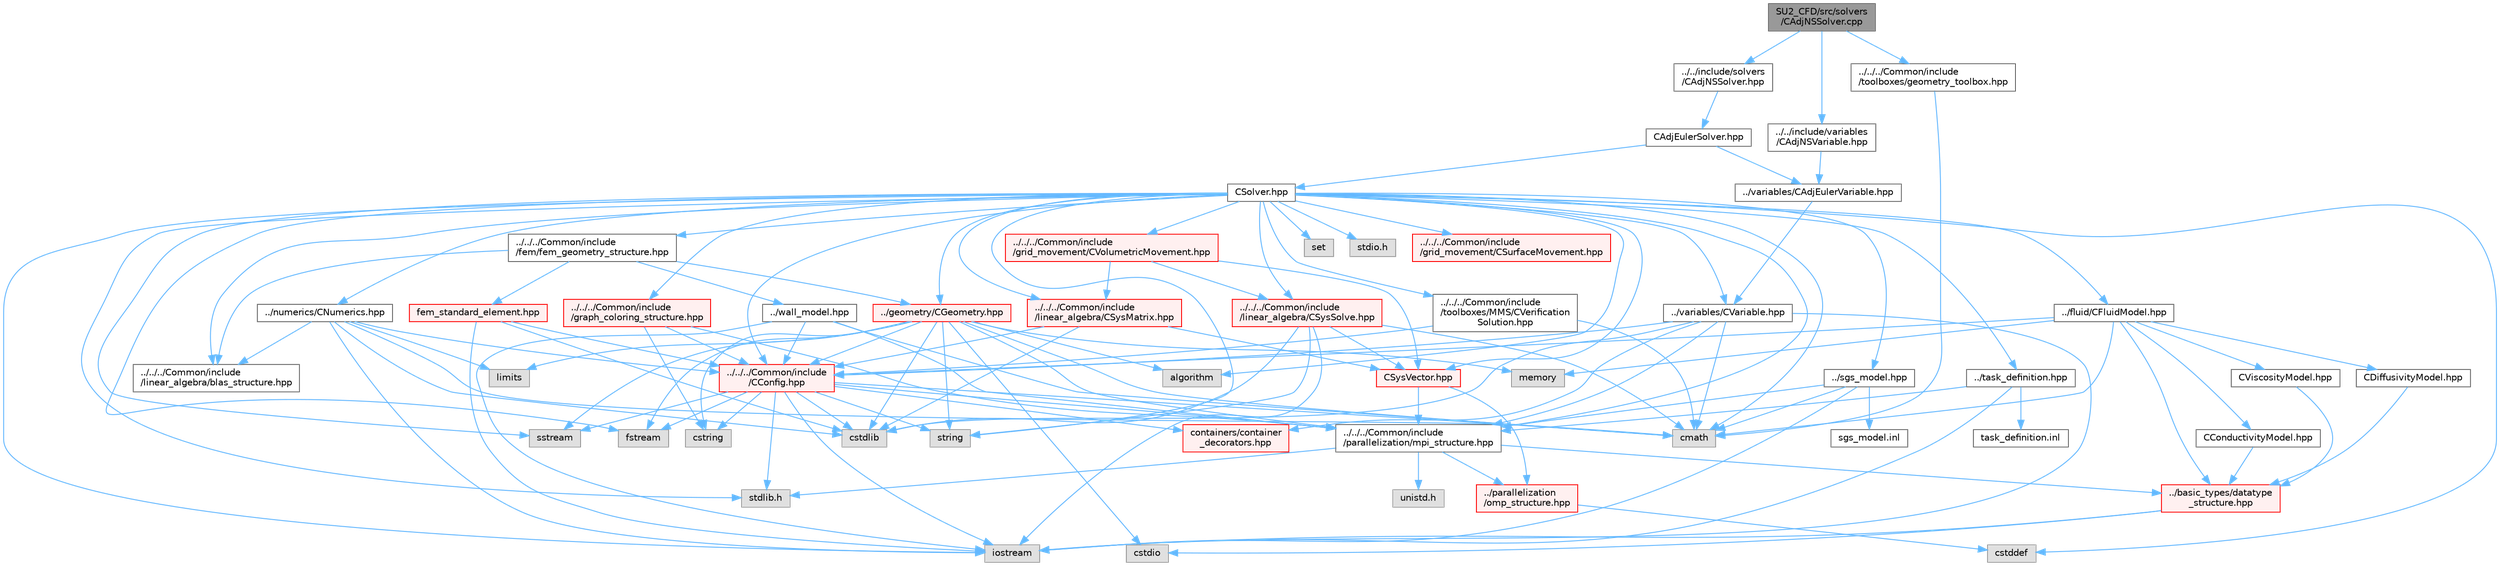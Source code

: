 digraph "SU2_CFD/src/solvers/CAdjNSSolver.cpp"
{
 // LATEX_PDF_SIZE
  bgcolor="transparent";
  edge [fontname=Helvetica,fontsize=10,labelfontname=Helvetica,labelfontsize=10];
  node [fontname=Helvetica,fontsize=10,shape=box,height=0.2,width=0.4];
  Node1 [id="Node000001",label="SU2_CFD/src/solvers\l/CAdjNSSolver.cpp",height=0.2,width=0.4,color="gray40", fillcolor="grey60", style="filled", fontcolor="black",tooltip="Main subroutines for solving Navier-Stokes adjoint problems."];
  Node1 -> Node2 [id="edge1_Node000001_Node000002",color="steelblue1",style="solid",tooltip=" "];
  Node2 [id="Node000002",label="../../include/solvers\l/CAdjNSSolver.hpp",height=0.2,width=0.4,color="grey40", fillcolor="white", style="filled",URL="$CAdjNSSolver_8hpp.html",tooltip="Headers of the CAdjNSSolver class."];
  Node2 -> Node3 [id="edge2_Node000002_Node000003",color="steelblue1",style="solid",tooltip=" "];
  Node3 [id="Node000003",label="CAdjEulerSolver.hpp",height=0.2,width=0.4,color="grey40", fillcolor="white", style="filled",URL="$CAdjEulerSolver_8hpp.html",tooltip="Headers of the CAdjEulerSolver class."];
  Node3 -> Node4 [id="edge3_Node000003_Node000004",color="steelblue1",style="solid",tooltip=" "];
  Node4 [id="Node000004",label="CSolver.hpp",height=0.2,width=0.4,color="grey40", fillcolor="white", style="filled",URL="$CSolver_8hpp.html",tooltip="Headers of the CSolver class which is inherited by all of the other solvers."];
  Node4 -> Node5 [id="edge4_Node000004_Node000005",color="steelblue1",style="solid",tooltip=" "];
  Node5 [id="Node000005",label="../../../Common/include\l/parallelization/mpi_structure.hpp",height=0.2,width=0.4,color="grey40", fillcolor="white", style="filled",URL="$mpi__structure_8hpp.html",tooltip="Headers of the mpi interface for generalized datatypes. The subroutines and functions are in the mpi_..."];
  Node5 -> Node6 [id="edge5_Node000005_Node000006",color="steelblue1",style="solid",tooltip=" "];
  Node6 [id="Node000006",label="stdlib.h",height=0.2,width=0.4,color="grey60", fillcolor="#E0E0E0", style="filled",tooltip=" "];
  Node5 -> Node7 [id="edge6_Node000005_Node000007",color="steelblue1",style="solid",tooltip=" "];
  Node7 [id="Node000007",label="../basic_types/datatype\l_structure.hpp",height=0.2,width=0.4,color="red", fillcolor="#FFF0F0", style="filled",URL="$datatype__structure_8hpp.html",tooltip="Headers for generalized datatypes, defines an interface for AD types."];
  Node7 -> Node8 [id="edge7_Node000007_Node000008",color="steelblue1",style="solid",tooltip=" "];
  Node8 [id="Node000008",label="iostream",height=0.2,width=0.4,color="grey60", fillcolor="#E0E0E0", style="filled",tooltip=" "];
  Node7 -> Node10 [id="edge8_Node000007_Node000010",color="steelblue1",style="solid",tooltip=" "];
  Node10 [id="Node000010",label="cstdio",height=0.2,width=0.4,color="grey60", fillcolor="#E0E0E0", style="filled",tooltip=" "];
  Node5 -> Node17 [id="edge9_Node000005_Node000017",color="steelblue1",style="solid",tooltip=" "];
  Node17 [id="Node000017",label="unistd.h",height=0.2,width=0.4,color="grey60", fillcolor="#E0E0E0", style="filled",tooltip=" "];
  Node5 -> Node14 [id="edge10_Node000005_Node000014",color="steelblue1",style="solid",tooltip=" "];
  Node14 [id="Node000014",label="../parallelization\l/omp_structure.hpp",height=0.2,width=0.4,color="red", fillcolor="#FFF0F0", style="filled",URL="$omp__structure_8hpp.html",tooltip="OpenMP interface header, provides compatibility functions if the code is built without OpenMP support..."];
  Node14 -> Node15 [id="edge11_Node000014_Node000015",color="steelblue1",style="solid",tooltip=" "];
  Node15 [id="Node000015",label="cstddef",height=0.2,width=0.4,color="grey60", fillcolor="#E0E0E0", style="filled",tooltip=" "];
  Node4 -> Node18 [id="edge12_Node000004_Node000018",color="steelblue1",style="solid",tooltip=" "];
  Node18 [id="Node000018",label="cmath",height=0.2,width=0.4,color="grey60", fillcolor="#E0E0E0", style="filled",tooltip=" "];
  Node4 -> Node15 [id="edge13_Node000004_Node000015",color="steelblue1",style="solid",tooltip=" "];
  Node4 -> Node19 [id="edge14_Node000004_Node000019",color="steelblue1",style="solid",tooltip=" "];
  Node19 [id="Node000019",label="string",height=0.2,width=0.4,color="grey60", fillcolor="#E0E0E0", style="filled",tooltip=" "];
  Node4 -> Node20 [id="edge15_Node000004_Node000020",color="steelblue1",style="solid",tooltip=" "];
  Node20 [id="Node000020",label="fstream",height=0.2,width=0.4,color="grey60", fillcolor="#E0E0E0", style="filled",tooltip=" "];
  Node4 -> Node21 [id="edge16_Node000004_Node000021",color="steelblue1",style="solid",tooltip=" "];
  Node21 [id="Node000021",label="sstream",height=0.2,width=0.4,color="grey60", fillcolor="#E0E0E0", style="filled",tooltip=" "];
  Node4 -> Node22 [id="edge17_Node000004_Node000022",color="steelblue1",style="solid",tooltip=" "];
  Node22 [id="Node000022",label="algorithm",height=0.2,width=0.4,color="grey60", fillcolor="#E0E0E0", style="filled",tooltip=" "];
  Node4 -> Node8 [id="edge18_Node000004_Node000008",color="steelblue1",style="solid",tooltip=" "];
  Node4 -> Node23 [id="edge19_Node000004_Node000023",color="steelblue1",style="solid",tooltip=" "];
  Node23 [id="Node000023",label="set",height=0.2,width=0.4,color="grey60", fillcolor="#E0E0E0", style="filled",tooltip=" "];
  Node4 -> Node6 [id="edge20_Node000004_Node000006",color="steelblue1",style="solid",tooltip=" "];
  Node4 -> Node24 [id="edge21_Node000004_Node000024",color="steelblue1",style="solid",tooltip=" "];
  Node24 [id="Node000024",label="stdio.h",height=0.2,width=0.4,color="grey60", fillcolor="#E0E0E0", style="filled",tooltip=" "];
  Node4 -> Node25 [id="edge22_Node000004_Node000025",color="steelblue1",style="solid",tooltip=" "];
  Node25 [id="Node000025",label="../fluid/CFluidModel.hpp",height=0.2,width=0.4,color="grey40", fillcolor="white", style="filled",URL="$CFluidModel_8hpp.html",tooltip="Defines the main fluid model class for thermophysical properties."];
  Node25 -> Node18 [id="edge23_Node000025_Node000018",color="steelblue1",style="solid",tooltip=" "];
  Node25 -> Node26 [id="edge24_Node000025_Node000026",color="steelblue1",style="solid",tooltip=" "];
  Node26 [id="Node000026",label="memory",height=0.2,width=0.4,color="grey60", fillcolor="#E0E0E0", style="filled",tooltip=" "];
  Node25 -> Node27 [id="edge25_Node000025_Node000027",color="steelblue1",style="solid",tooltip=" "];
  Node27 [id="Node000027",label="../../../Common/include\l/CConfig.hpp",height=0.2,width=0.4,color="red", fillcolor="#FFF0F0", style="filled",URL="$CConfig_8hpp.html",tooltip="All the information about the definition of the physical problem. The subroutines and functions are i..."];
  Node27 -> Node5 [id="edge26_Node000027_Node000005",color="steelblue1",style="solid",tooltip=" "];
  Node27 -> Node8 [id="edge27_Node000027_Node000008",color="steelblue1",style="solid",tooltip=" "];
  Node27 -> Node28 [id="edge28_Node000027_Node000028",color="steelblue1",style="solid",tooltip=" "];
  Node28 [id="Node000028",label="cstdlib",height=0.2,width=0.4,color="grey60", fillcolor="#E0E0E0", style="filled",tooltip=" "];
  Node27 -> Node20 [id="edge29_Node000027_Node000020",color="steelblue1",style="solid",tooltip=" "];
  Node27 -> Node21 [id="edge30_Node000027_Node000021",color="steelblue1",style="solid",tooltip=" "];
  Node27 -> Node19 [id="edge31_Node000027_Node000019",color="steelblue1",style="solid",tooltip=" "];
  Node27 -> Node29 [id="edge32_Node000027_Node000029",color="steelblue1",style="solid",tooltip=" "];
  Node29 [id="Node000029",label="cstring",height=0.2,width=0.4,color="grey60", fillcolor="#E0E0E0", style="filled",tooltip=" "];
  Node27 -> Node6 [id="edge33_Node000027_Node000006",color="steelblue1",style="solid",tooltip=" "];
  Node27 -> Node18 [id="edge34_Node000027_Node000018",color="steelblue1",style="solid",tooltip=" "];
  Node27 -> Node36 [id="edge35_Node000027_Node000036",color="steelblue1",style="solid",tooltip=" "];
  Node36 [id="Node000036",label="containers/container\l_decorators.hpp",height=0.2,width=0.4,color="red", fillcolor="#FFF0F0", style="filled",URL="$container__decorators_8hpp.html",tooltip="Collection of small classes that decorate C2DContainer to augment its functionality,..."];
  Node25 -> Node7 [id="edge36_Node000025_Node000007",color="steelblue1",style="solid",tooltip=" "];
  Node25 -> Node46 [id="edge37_Node000025_Node000046",color="steelblue1",style="solid",tooltip=" "];
  Node46 [id="Node000046",label="CConductivityModel.hpp",height=0.2,width=0.4,color="grey40", fillcolor="white", style="filled",URL="$CConductivityModel_8hpp.html",tooltip="Defines an interface class for thermal conductivity models."];
  Node46 -> Node7 [id="edge38_Node000046_Node000007",color="steelblue1",style="solid",tooltip=" "];
  Node25 -> Node47 [id="edge39_Node000025_Node000047",color="steelblue1",style="solid",tooltip=" "];
  Node47 [id="Node000047",label="CViscosityModel.hpp",height=0.2,width=0.4,color="grey40", fillcolor="white", style="filled",URL="$CViscosityModel_8hpp.html",tooltip="Interface class for defining laminar viscosity models."];
  Node47 -> Node7 [id="edge40_Node000047_Node000007",color="steelblue1",style="solid",tooltip=" "];
  Node25 -> Node48 [id="edge41_Node000025_Node000048",color="steelblue1",style="solid",tooltip=" "];
  Node48 [id="Node000048",label="CDiffusivityModel.hpp",height=0.2,width=0.4,color="grey40", fillcolor="white", style="filled",URL="$CDiffusivityModel_8hpp.html",tooltip="Interface class for defining mass diffusivity models."];
  Node48 -> Node7 [id="edge42_Node000048_Node000007",color="steelblue1",style="solid",tooltip=" "];
  Node4 -> Node49 [id="edge43_Node000004_Node000049",color="steelblue1",style="solid",tooltip=" "];
  Node49 [id="Node000049",label="../task_definition.hpp",height=0.2,width=0.4,color="grey40", fillcolor="white", style="filled",URL="$task__definition_8hpp.html",tooltip="Header of the task definition class for the SU2 solvers."];
  Node49 -> Node5 [id="edge44_Node000049_Node000005",color="steelblue1",style="solid",tooltip=" "];
  Node49 -> Node8 [id="edge45_Node000049_Node000008",color="steelblue1",style="solid",tooltip=" "];
  Node49 -> Node50 [id="edge46_Node000049_Node000050",color="steelblue1",style="solid",tooltip=" "];
  Node50 [id="Node000050",label="task_definition.inl",height=0.2,width=0.4,color="grey40", fillcolor="white", style="filled",URL="$task__definition_8inl.html",tooltip="In-Line subroutines of the task_definition.hpp file."];
  Node4 -> Node51 [id="edge47_Node000004_Node000051",color="steelblue1",style="solid",tooltip=" "];
  Node51 [id="Node000051",label="../numerics/CNumerics.hpp",height=0.2,width=0.4,color="grey40", fillcolor="white", style="filled",URL="$CNumerics_8hpp.html",tooltip="Declaration of the base numerics class, the implementation is in the CNumerics.cpp file."];
  Node51 -> Node18 [id="edge48_Node000051_Node000018",color="steelblue1",style="solid",tooltip=" "];
  Node51 -> Node8 [id="edge49_Node000051_Node000008",color="steelblue1",style="solid",tooltip=" "];
  Node51 -> Node52 [id="edge50_Node000051_Node000052",color="steelblue1",style="solid",tooltip=" "];
  Node52 [id="Node000052",label="limits",height=0.2,width=0.4,color="grey60", fillcolor="#E0E0E0", style="filled",tooltip=" "];
  Node51 -> Node28 [id="edge51_Node000051_Node000028",color="steelblue1",style="solid",tooltip=" "];
  Node51 -> Node27 [id="edge52_Node000051_Node000027",color="steelblue1",style="solid",tooltip=" "];
  Node51 -> Node53 [id="edge53_Node000051_Node000053",color="steelblue1",style="solid",tooltip=" "];
  Node53 [id="Node000053",label="../../../Common/include\l/linear_algebra/blas_structure.hpp",height=0.2,width=0.4,color="grey40", fillcolor="white", style="filled",URL="$blas__structure_8hpp.html",tooltip="Include files and headers of the functions for matrix and vector operations, which are typically foun..."];
  Node4 -> Node54 [id="edge54_Node000004_Node000054",color="steelblue1",style="solid",tooltip=" "];
  Node54 [id="Node000054",label="../sgs_model.hpp",height=0.2,width=0.4,color="grey40", fillcolor="white", style="filled",URL="$sgs__model_8hpp.html",tooltip="Headers of the LES subgrid scale models of the SU2 solvers."];
  Node54 -> Node5 [id="edge55_Node000054_Node000005",color="steelblue1",style="solid",tooltip=" "];
  Node54 -> Node8 [id="edge56_Node000054_Node000008",color="steelblue1",style="solid",tooltip=" "];
  Node54 -> Node18 [id="edge57_Node000054_Node000018",color="steelblue1",style="solid",tooltip=" "];
  Node54 -> Node55 [id="edge58_Node000054_Node000055",color="steelblue1",style="solid",tooltip=" "];
  Node55 [id="Node000055",label="sgs_model.inl",height=0.2,width=0.4,color="grey40", fillcolor="white", style="filled",URL="$sgs__model_8inl.html",tooltip="In-Line subroutines of the sgs_model.hpp file."];
  Node4 -> Node56 [id="edge59_Node000004_Node000056",color="steelblue1",style="solid",tooltip=" "];
  Node56 [id="Node000056",label="../../../Common/include\l/fem/fem_geometry_structure.hpp",height=0.2,width=0.4,color="grey40", fillcolor="white", style="filled",URL="$fem__geometry__structure_8hpp.html",tooltip="Headers of the main subroutines for creating the geometrical structure for the FEM solver...."];
  Node56 -> Node57 [id="edge60_Node000056_Node000057",color="steelblue1",style="solid",tooltip=" "];
  Node57 [id="Node000057",label="../geometry/CGeometry.hpp",height=0.2,width=0.4,color="red", fillcolor="#FFF0F0", style="filled",URL="$CGeometry_8hpp.html",tooltip="Headers of the main subroutines for creating the geometrical structure. The subroutines and functions..."];
  Node57 -> Node52 [id="edge61_Node000057_Node000052",color="steelblue1",style="solid",tooltip=" "];
  Node57 -> Node5 [id="edge62_Node000057_Node000005",color="steelblue1",style="solid",tooltip=" "];
  Node57 -> Node19 [id="edge63_Node000057_Node000019",color="steelblue1",style="solid",tooltip=" "];
  Node57 -> Node20 [id="edge64_Node000057_Node000020",color="steelblue1",style="solid",tooltip=" "];
  Node57 -> Node21 [id="edge65_Node000057_Node000021",color="steelblue1",style="solid",tooltip=" "];
  Node57 -> Node18 [id="edge66_Node000057_Node000018",color="steelblue1",style="solid",tooltip=" "];
  Node57 -> Node22 [id="edge67_Node000057_Node000022",color="steelblue1",style="solid",tooltip=" "];
  Node57 -> Node29 [id="edge68_Node000057_Node000029",color="steelblue1",style="solid",tooltip=" "];
  Node57 -> Node10 [id="edge69_Node000057_Node000010",color="steelblue1",style="solid",tooltip=" "];
  Node57 -> Node28 [id="edge70_Node000057_Node000028",color="steelblue1",style="solid",tooltip=" "];
  Node57 -> Node26 [id="edge71_Node000057_Node000026",color="steelblue1",style="solid",tooltip=" "];
  Node57 -> Node27 [id="edge72_Node000057_Node000027",color="steelblue1",style="solid",tooltip=" "];
  Node56 -> Node74 [id="edge73_Node000056_Node000074",color="steelblue1",style="solid",tooltip=" "];
  Node74 [id="Node000074",label="fem_standard_element.hpp",height=0.2,width=0.4,color="red", fillcolor="#FFF0F0", style="filled",URL="$fem__standard__element_8hpp.html",tooltip="Headers of the main functions for the FEM standard elements. The functions are in the fem_standard_el..."];
  Node74 -> Node8 [id="edge74_Node000074_Node000008",color="steelblue1",style="solid",tooltip=" "];
  Node74 -> Node28 [id="edge75_Node000074_Node000028",color="steelblue1",style="solid",tooltip=" "];
  Node74 -> Node27 [id="edge76_Node000074_Node000027",color="steelblue1",style="solid",tooltip=" "];
  Node56 -> Node75 [id="edge77_Node000056_Node000075",color="steelblue1",style="solid",tooltip=" "];
  Node75 [id="Node000075",label="../wall_model.hpp",height=0.2,width=0.4,color="grey40", fillcolor="white", style="filled",URL="$wall__model_8hpp.html",tooltip="Headers for the wall model functions for large eddy simulations."];
  Node75 -> Node5 [id="edge78_Node000075_Node000005",color="steelblue1",style="solid",tooltip=" "];
  Node75 -> Node27 [id="edge79_Node000075_Node000027",color="steelblue1",style="solid",tooltip=" "];
  Node75 -> Node8 [id="edge80_Node000075_Node000008",color="steelblue1",style="solid",tooltip=" "];
  Node75 -> Node18 [id="edge81_Node000075_Node000018",color="steelblue1",style="solid",tooltip=" "];
  Node56 -> Node53 [id="edge82_Node000056_Node000053",color="steelblue1",style="solid",tooltip=" "];
  Node4 -> Node57 [id="edge83_Node000004_Node000057",color="steelblue1",style="solid",tooltip=" "];
  Node4 -> Node27 [id="edge84_Node000004_Node000027",color="steelblue1",style="solid",tooltip=" "];
  Node4 -> Node76 [id="edge85_Node000004_Node000076",color="steelblue1",style="solid",tooltip=" "];
  Node76 [id="Node000076",label="../../../Common/include\l/linear_algebra/CSysMatrix.hpp",height=0.2,width=0.4,color="red", fillcolor="#FFF0F0", style="filled",URL="$CSysMatrix_8hpp.html",tooltip="Declaration of the block-sparse matrix class. The implemtation is in CSysMatrix.cpp."];
  Node76 -> Node27 [id="edge86_Node000076_Node000027",color="steelblue1",style="solid",tooltip=" "];
  Node76 -> Node77 [id="edge87_Node000076_Node000077",color="steelblue1",style="solid",tooltip=" "];
  Node77 [id="Node000077",label="CSysVector.hpp",height=0.2,width=0.4,color="red", fillcolor="#FFF0F0", style="filled",URL="$CSysVector_8hpp.html",tooltip="Declararion and inlines of the vector class used in the solution of large, distributed,..."];
  Node77 -> Node5 [id="edge88_Node000077_Node000005",color="steelblue1",style="solid",tooltip=" "];
  Node77 -> Node14 [id="edge89_Node000077_Node000014",color="steelblue1",style="solid",tooltip=" "];
  Node76 -> Node28 [id="edge90_Node000076_Node000028",color="steelblue1",style="solid",tooltip=" "];
  Node4 -> Node77 [id="edge91_Node000004_Node000077",color="steelblue1",style="solid",tooltip=" "];
  Node4 -> Node80 [id="edge92_Node000004_Node000080",color="steelblue1",style="solid",tooltip=" "];
  Node80 [id="Node000080",label="../../../Common/include\l/linear_algebra/CSysSolve.hpp",height=0.2,width=0.4,color="red", fillcolor="#FFF0F0", style="filled",URL="$CSysSolve_8hpp.html",tooltip="Headers for the classes related to linear solvers (CG, FGMRES, etc) The subroutines and functions are..."];
  Node80 -> Node18 [id="edge93_Node000080_Node000018",color="steelblue1",style="solid",tooltip=" "];
  Node80 -> Node8 [id="edge94_Node000080_Node000008",color="steelblue1",style="solid",tooltip=" "];
  Node80 -> Node28 [id="edge95_Node000080_Node000028",color="steelblue1",style="solid",tooltip=" "];
  Node80 -> Node19 [id="edge96_Node000080_Node000019",color="steelblue1",style="solid",tooltip=" "];
  Node80 -> Node77 [id="edge97_Node000080_Node000077",color="steelblue1",style="solid",tooltip=" "];
  Node4 -> Node82 [id="edge98_Node000004_Node000082",color="steelblue1",style="solid",tooltip=" "];
  Node82 [id="Node000082",label="../../../Common/include\l/grid_movement/CSurfaceMovement.hpp",height=0.2,width=0.4,color="red", fillcolor="#FFF0F0", style="filled",URL="$CSurfaceMovement_8hpp.html",tooltip="Headers of the CSurfaceMovement class."];
  Node4 -> Node86 [id="edge99_Node000004_Node000086",color="steelblue1",style="solid",tooltip=" "];
  Node86 [id="Node000086",label="../../../Common/include\l/grid_movement/CVolumetricMovement.hpp",height=0.2,width=0.4,color="red", fillcolor="#FFF0F0", style="filled",URL="$CVolumetricMovement_8hpp.html",tooltip="Headers of the CVolumetricMovement class."];
  Node86 -> Node76 [id="edge100_Node000086_Node000076",color="steelblue1",style="solid",tooltip=" "];
  Node86 -> Node77 [id="edge101_Node000086_Node000077",color="steelblue1",style="solid",tooltip=" "];
  Node86 -> Node80 [id="edge102_Node000086_Node000080",color="steelblue1",style="solid",tooltip=" "];
  Node4 -> Node53 [id="edge103_Node000004_Node000053",color="steelblue1",style="solid",tooltip=" "];
  Node4 -> Node87 [id="edge104_Node000004_Node000087",color="steelblue1",style="solid",tooltip=" "];
  Node87 [id="Node000087",label="../../../Common/include\l/graph_coloring_structure.hpp",height=0.2,width=0.4,color="red", fillcolor="#FFF0F0", style="filled",URL="$graph__coloring__structure_8hpp.html",tooltip="Include files and headers of the functions to carry out a coloring of a given graph...."];
  Node87 -> Node5 [id="edge105_Node000087_Node000005",color="steelblue1",style="solid",tooltip=" "];
  Node87 -> Node27 [id="edge106_Node000087_Node000027",color="steelblue1",style="solid",tooltip=" "];
  Node87 -> Node29 [id="edge107_Node000087_Node000029",color="steelblue1",style="solid",tooltip=" "];
  Node4 -> Node88 [id="edge108_Node000004_Node000088",color="steelblue1",style="solid",tooltip=" "];
  Node88 [id="Node000088",label="../../../Common/include\l/toolboxes/MMS/CVerification\lSolution.hpp",height=0.2,width=0.4,color="grey40", fillcolor="white", style="filled",URL="$CVerificationSolution_8hpp.html",tooltip="Header file for the base class CVerificationSolution. The implementations are in the CVerificationSol..."];
  Node88 -> Node18 [id="edge109_Node000088_Node000018",color="steelblue1",style="solid",tooltip=" "];
  Node88 -> Node27 [id="edge110_Node000088_Node000027",color="steelblue1",style="solid",tooltip=" "];
  Node4 -> Node89 [id="edge111_Node000004_Node000089",color="steelblue1",style="solid",tooltip=" "];
  Node89 [id="Node000089",label="../variables/CVariable.hpp",height=0.2,width=0.4,color="grey40", fillcolor="white", style="filled",URL="$CVariable_8hpp.html",tooltip="Declaration and inlines of the parent class for defining problem variables, function definitions in f..."];
  Node89 -> Node5 [id="edge112_Node000089_Node000005",color="steelblue1",style="solid",tooltip=" "];
  Node89 -> Node18 [id="edge113_Node000089_Node000018",color="steelblue1",style="solid",tooltip=" "];
  Node89 -> Node8 [id="edge114_Node000089_Node000008",color="steelblue1",style="solid",tooltip=" "];
  Node89 -> Node28 [id="edge115_Node000089_Node000028",color="steelblue1",style="solid",tooltip=" "];
  Node89 -> Node27 [id="edge116_Node000089_Node000027",color="steelblue1",style="solid",tooltip=" "];
  Node89 -> Node36 [id="edge117_Node000089_Node000036",color="steelblue1",style="solid",tooltip=" "];
  Node3 -> Node90 [id="edge118_Node000003_Node000090",color="steelblue1",style="solid",tooltip=" "];
  Node90 [id="Node000090",label="../variables/CAdjEulerVariable.hpp",height=0.2,width=0.4,color="grey40", fillcolor="white", style="filled",URL="$CAdjEulerVariable_8hpp.html",tooltip="Main class for defining the variables of the adjoint Euler solver."];
  Node90 -> Node89 [id="edge119_Node000090_Node000089",color="steelblue1",style="solid",tooltip=" "];
  Node1 -> Node91 [id="edge120_Node000001_Node000091",color="steelblue1",style="solid",tooltip=" "];
  Node91 [id="Node000091",label="../../include/variables\l/CAdjNSVariable.hpp",height=0.2,width=0.4,color="grey40", fillcolor="white", style="filled",URL="$CAdjNSVariable_8hpp.html",tooltip="Main class for defining the variables of the adjoint Navier-Stokes solver."];
  Node91 -> Node90 [id="edge121_Node000091_Node000090",color="steelblue1",style="solid",tooltip=" "];
  Node1 -> Node92 [id="edge122_Node000001_Node000092",color="steelblue1",style="solid",tooltip=" "];
  Node92 [id="Node000092",label="../../../Common/include\l/toolboxes/geometry_toolbox.hpp",height=0.2,width=0.4,color="grey40", fillcolor="white", style="filled",URL="$geometry__toolbox_8hpp.html",tooltip="Collection of common lightweight geometry-oriented methods."];
  Node92 -> Node18 [id="edge123_Node000092_Node000018",color="steelblue1",style="solid",tooltip=" "];
}
